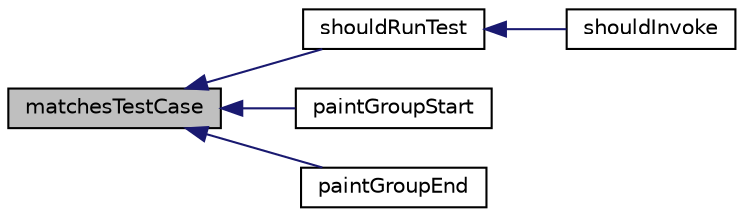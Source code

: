 digraph "matchesTestCase"
{
  edge [fontname="Helvetica",fontsize="10",labelfontname="Helvetica",labelfontsize="10"];
  node [fontname="Helvetica",fontsize="10",shape=record];
  rankdir="LR";
  Node1 [label="matchesTestCase",height=0.2,width=0.4,color="black", fillcolor="grey75", style="filled" fontcolor="black"];
  Node1 -> Node2 [dir="back",color="midnightblue",fontsize="10",style="solid",fontname="Helvetica"];
  Node2 [label="shouldRunTest",height=0.2,width=0.4,color="black", fillcolor="white", style="filled",URL="$class_selective_reporter.html#a6456393b8c498bc8a662544dabc7a7cf"];
  Node2 -> Node3 [dir="back",color="midnightblue",fontsize="10",style="solid",fontname="Helvetica"];
  Node3 [label="shouldInvoke",height=0.2,width=0.4,color="black", fillcolor="white", style="filled",URL="$class_selective_reporter.html#adee89280914d9f99ef014aef44562a3f"];
  Node1 -> Node4 [dir="back",color="midnightblue",fontsize="10",style="solid",fontname="Helvetica"];
  Node4 [label="paintGroupStart",height=0.2,width=0.4,color="black", fillcolor="white", style="filled",URL="$class_selective_reporter.html#a783dcc4fa7085ab1c5a382de10cf7de0"];
  Node1 -> Node5 [dir="back",color="midnightblue",fontsize="10",style="solid",fontname="Helvetica"];
  Node5 [label="paintGroupEnd",height=0.2,width=0.4,color="black", fillcolor="white", style="filled",URL="$class_selective_reporter.html#a3159ea0f64c70c0e0eca4506ab08f000"];
}
